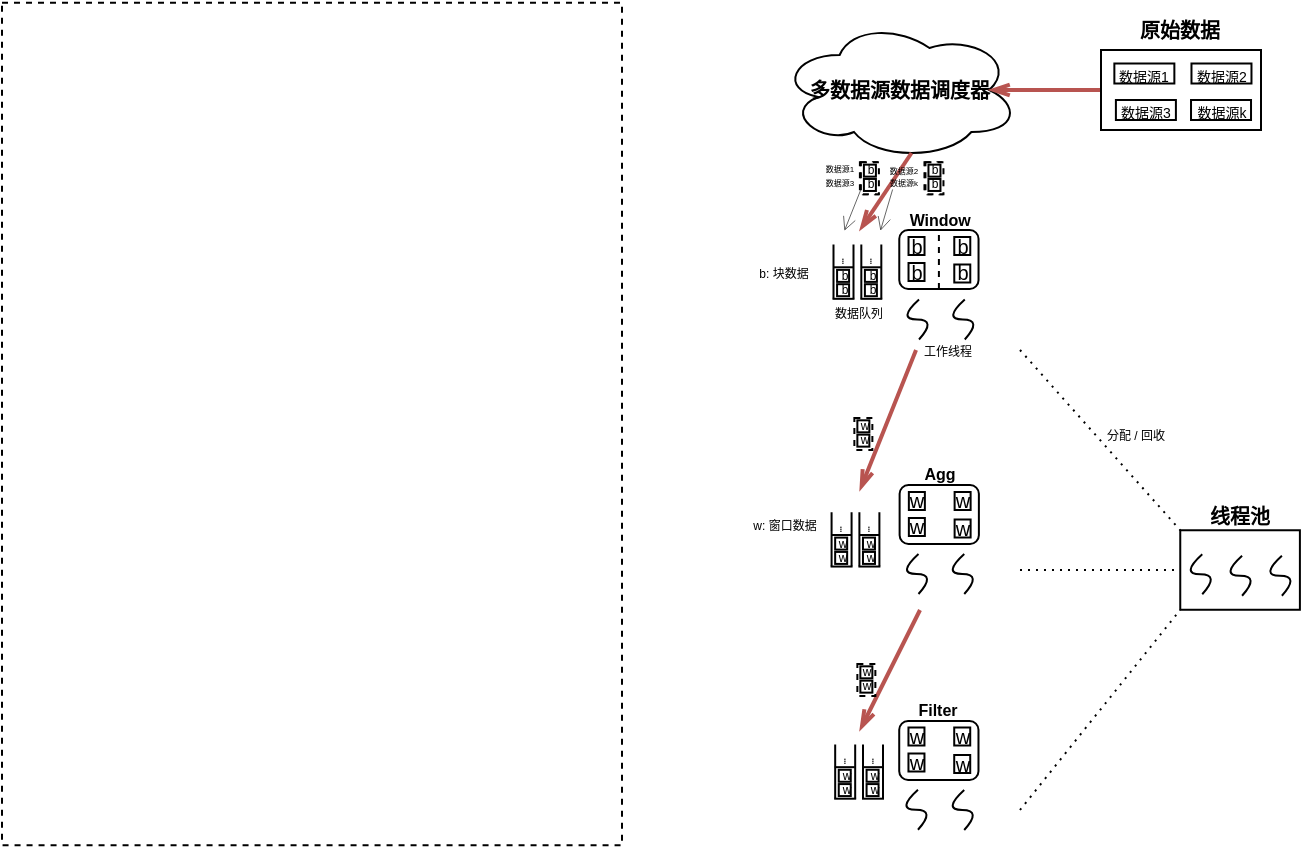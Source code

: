 <mxfile version="16.1.0" type="github">
  <diagram id="TM8jc4NBS-P3mIar8RK_" name="第 1 页">
    <mxGraphModel dx="-599" dy="126" grid="1" gridSize="10" guides="1" tooltips="1" connect="1" arrows="1" fold="1" page="1" pageScale="1" pageWidth="827" pageHeight="1169" math="0" shadow="0">
      <root>
        <mxCell id="0" />
        <mxCell id="1" parent="0" />
        <mxCell id="N-SnZ-NA4u7T5Xd_cY-z-521" value="" style="rounded=0;whiteSpace=wrap;html=1;sketch=0;fontSize=6;dashed=1;" parent="1" vertex="1">
          <mxGeometry x="1359.95" y="136.16" width="9" height="16" as="geometry" />
        </mxCell>
        <mxCell id="N-SnZ-NA4u7T5Xd_cY-z-418" value="" style="rounded=0;whiteSpace=wrap;html=1;sketch=0;fontSize=8;dashed=1;" parent="1" vertex="1">
          <mxGeometry x="931" y="56.36" width="310" height="421.28" as="geometry" />
        </mxCell>
        <mxCell id="N-SnZ-NA4u7T5Xd_cY-z-477" value="" style="rounded=0;whiteSpace=wrap;html=1;sketch=0;fontSize=6;dashed=1;" parent="1" vertex="1">
          <mxGeometry x="1360.45" y="136.16" width="9" height="16" as="geometry" />
        </mxCell>
        <mxCell id="N-SnZ-NA4u7T5Xd_cY-z-318" value="" style="rounded=0;whiteSpace=wrap;html=1;fontSize=10;strokeWidth=1;" parent="1" vertex="1">
          <mxGeometry x="1480.5" y="80" width="80" height="40" as="geometry" />
        </mxCell>
        <mxCell id="N-SnZ-NA4u7T5Xd_cY-z-319" value="&lt;font style=&quot;font-size: 7px&quot;&gt;数据源1&lt;/font&gt;" style="rounded=0;whiteSpace=wrap;html=1;fontSize=10;strokeWidth=1;" parent="1" vertex="1">
          <mxGeometry x="1487.18" y="86.75" width="30" height="10" as="geometry" />
        </mxCell>
        <mxCell id="N-SnZ-NA4u7T5Xd_cY-z-320" value="&lt;font style=&quot;font-size: 7px&quot;&gt;数据源2&lt;/font&gt;" style="rounded=0;whiteSpace=wrap;html=1;fontSize=10;strokeWidth=1;" parent="1" vertex="1">
          <mxGeometry x="1525.74" y="86.75" width="30" height="10" as="geometry" />
        </mxCell>
        <mxCell id="N-SnZ-NA4u7T5Xd_cY-z-322" value="&lt;font style=&quot;font-size: 7px&quot;&gt;数据源k&lt;/font&gt;" style="rounded=0;whiteSpace=wrap;html=1;fontSize=10;strokeWidth=1;" parent="1" vertex="1">
          <mxGeometry x="1525.51" y="105" width="30" height="10" as="geometry" />
        </mxCell>
        <mxCell id="N-SnZ-NA4u7T5Xd_cY-z-323" value="&lt;font size=&quot;1&quot;&gt;&lt;b&gt;多数据源数据调度器&lt;/b&gt;&lt;/font&gt;" style="ellipse;shape=cloud;whiteSpace=wrap;html=1;fontSize=5;strokeWidth=1;" parent="1" vertex="1">
          <mxGeometry x="1319.88" y="65" width="119.76" height="70" as="geometry" />
        </mxCell>
        <mxCell id="N-SnZ-NA4u7T5Xd_cY-z-324" value="&lt;font style=&quot;font-size: 10px&quot;&gt;&lt;b&gt;原始数据&lt;/b&gt;&lt;/font&gt;" style="text;html=1;strokeColor=none;fillColor=none;align=center;verticalAlign=middle;whiteSpace=wrap;rounded=0;sketch=0;" parent="1" vertex="1">
          <mxGeometry x="1496.36" y="60" width="48.29" height="20" as="geometry" />
        </mxCell>
        <mxCell id="N-SnZ-NA4u7T5Xd_cY-z-327" value="" style="rounded=1;whiteSpace=wrap;html=1;" parent="1" vertex="1">
          <mxGeometry x="1379.64" y="170" width="39.63" height="29.5" as="geometry" />
        </mxCell>
        <mxCell id="N-SnZ-NA4u7T5Xd_cY-z-328" value="" style="curved=1;endArrow=none;html=1;endFill=0;endSize=6;strokeWidth=1;" parent="1" edge="1">
          <mxGeometry width="50" height="50" relative="1" as="geometry">
            <mxPoint x="1412.39" y="224.75" as="sourcePoint" />
            <mxPoint x="1412.39" y="204.75" as="targetPoint" />
            <Array as="points">
              <mxPoint x="1421.39" y="214.75" />
              <mxPoint x="1401.39" y="214.75" />
            </Array>
          </mxGeometry>
        </mxCell>
        <mxCell id="N-SnZ-NA4u7T5Xd_cY-z-329" value="" style="curved=1;endArrow=none;html=1;endFill=0;" parent="1" edge="1">
          <mxGeometry width="50" height="50" relative="1" as="geometry">
            <mxPoint x="1389.51" y="224.75" as="sourcePoint" />
            <mxPoint x="1389.51" y="204.75" as="targetPoint" />
            <Array as="points">
              <mxPoint x="1398.51" y="214.75" />
              <mxPoint x="1378.51" y="214.75" />
            </Array>
          </mxGeometry>
        </mxCell>
        <mxCell id="N-SnZ-NA4u7T5Xd_cY-z-330" value="" style="shape=partialRectangle;whiteSpace=wrap;html=1;top=0;bottom=0;fillColor=none;" parent="1" vertex="1">
          <mxGeometry x="1346.75" y="177.81" width="10" height="26" as="geometry" />
        </mxCell>
        <mxCell id="N-SnZ-NA4u7T5Xd_cY-z-331" value="&lt;font style=&quot;font-size: 8px&quot;&gt;&lt;b&gt;&amp;nbsp;Window&lt;/b&gt;&lt;/font&gt;" style="text;html=1;strokeColor=none;fillColor=none;align=center;verticalAlign=middle;whiteSpace=wrap;rounded=0;fontSize=9;" parent="1" vertex="1">
          <mxGeometry x="1379.46" y="160" width="40" height="10" as="geometry" />
        </mxCell>
        <mxCell id="N-SnZ-NA4u7T5Xd_cY-z-332" value="&lt;font style=&quot;line-height: 1.4 ; font-size: 6px&quot;&gt;数据队列&lt;/font&gt;" style="text;html=1;strokeColor=none;fillColor=none;align=center;verticalAlign=middle;whiteSpace=wrap;rounded=0;fontSize=9;" parent="1" vertex="1">
          <mxGeometry x="1344.12" y="206.75" width="30.5" height="8.75" as="geometry" />
        </mxCell>
        <mxCell id="N-SnZ-NA4u7T5Xd_cY-z-333" value="&lt;font style=&quot;font-size: 6px&quot;&gt;工作线程&lt;/font&gt;" style="text;html=1;strokeColor=none;fillColor=none;align=center;verticalAlign=middle;whiteSpace=wrap;rounded=0;fontSize=9;" parent="1" vertex="1">
          <mxGeometry x="1388.02" y="225.5" width="31.98" height="9" as="geometry" />
        </mxCell>
        <mxCell id="N-SnZ-NA4u7T5Xd_cY-z-334" value="" style="rounded=0;whiteSpace=wrap;html=1;strokeWidth=1;" parent="1" vertex="1">
          <mxGeometry x="1348.54" y="189.94" width="6" height="6" as="geometry" />
        </mxCell>
        <mxCell id="N-SnZ-NA4u7T5Xd_cY-z-335" value="&lt;font style=&quot;font-size: 6px&quot;&gt;b&lt;/font&gt;" style="text;html=1;strokeColor=none;fillColor=none;align=center;verticalAlign=middle;whiteSpace=wrap;rounded=0;fontSize=9;" parent="1" vertex="1">
          <mxGeometry x="1347.79" y="188.78" width="8.5" height="6" as="geometry" />
        </mxCell>
        <mxCell id="N-SnZ-NA4u7T5Xd_cY-z-336" value="" style="rounded=0;whiteSpace=wrap;html=1;strokeWidth=1;" parent="1" vertex="1">
          <mxGeometry x="1384.26" y="173.5" width="8" height="9" as="geometry" />
        </mxCell>
        <mxCell id="N-SnZ-NA4u7T5Xd_cY-z-337" value="&lt;font style=&quot;font-size: 10px&quot;&gt;b&lt;/font&gt;" style="text;html=1;strokeColor=none;fillColor=none;align=center;verticalAlign=middle;whiteSpace=wrap;rounded=0;fontSize=9;" parent="1" vertex="1">
          <mxGeometry x="1384.26" y="174.25" width="8.5" height="6.5" as="geometry" />
        </mxCell>
        <mxCell id="N-SnZ-NA4u7T5Xd_cY-z-338" value="" style="rounded=0;whiteSpace=wrap;html=1;strokeWidth=1;" parent="1" vertex="1">
          <mxGeometry x="1384.26" y="186.5" width="8" height="9" as="geometry" />
        </mxCell>
        <mxCell id="N-SnZ-NA4u7T5Xd_cY-z-339" value="&lt;font style=&quot;font-size: 10px&quot;&gt;b&lt;/font&gt;" style="text;html=1;strokeColor=none;fillColor=none;align=center;verticalAlign=middle;whiteSpace=wrap;rounded=0;fontSize=9;" parent="1" vertex="1">
          <mxGeometry x="1384.26" y="187.25" width="8.5" height="6.5" as="geometry" />
        </mxCell>
        <mxCell id="N-SnZ-NA4u7T5Xd_cY-z-340" value="" style="rounded=0;whiteSpace=wrap;html=1;strokeWidth=1;" parent="1" vertex="1">
          <mxGeometry x="1407.14" y="173.5" width="8" height="9" as="geometry" />
        </mxCell>
        <mxCell id="N-SnZ-NA4u7T5Xd_cY-z-341" value="&lt;font style=&quot;font-size: 10px&quot;&gt;b&lt;/font&gt;" style="text;html=1;strokeColor=none;fillColor=none;align=center;verticalAlign=middle;whiteSpace=wrap;rounded=0;fontSize=9;" parent="1" vertex="1">
          <mxGeometry x="1407.14" y="174.25" width="8.5" height="6.5" as="geometry" />
        </mxCell>
        <mxCell id="N-SnZ-NA4u7T5Xd_cY-z-342" value="" style="rounded=0;whiteSpace=wrap;html=1;strokeWidth=1;" parent="1" vertex="1">
          <mxGeometry x="1407.14" y="187.25" width="8" height="9" as="geometry" />
        </mxCell>
        <mxCell id="N-SnZ-NA4u7T5Xd_cY-z-343" value="&lt;font style=&quot;font-size: 10px&quot;&gt;b&lt;/font&gt;" style="text;html=1;strokeColor=none;fillColor=none;align=center;verticalAlign=middle;whiteSpace=wrap;rounded=0;fontSize=9;" parent="1" vertex="1">
          <mxGeometry x="1407.14" y="188" width="8.5" height="6.5" as="geometry" />
        </mxCell>
        <mxCell id="N-SnZ-NA4u7T5Xd_cY-z-344" value="" style="endArrow=none;html=1;rounded=0;fontSize=7;endSize=6;strokeColor=default;strokeWidth=1;" parent="1" edge="1">
          <mxGeometry width="50" height="50" relative="1" as="geometry">
            <mxPoint x="1346.25" y="204.41" as="sourcePoint" />
            <mxPoint x="1357.25" y="204.41" as="targetPoint" />
          </mxGeometry>
        </mxCell>
        <mxCell id="N-SnZ-NA4u7T5Xd_cY-z-345" value="" style="endArrow=none;html=1;rounded=0;fontSize=7;endSize=6;strokeColor=default;strokeWidth=1;" parent="1" edge="1">
          <mxGeometry width="50" height="50" relative="1" as="geometry">
            <mxPoint x="1346.54" y="188.64" as="sourcePoint" />
            <mxPoint x="1356.54" y="188.64" as="targetPoint" />
          </mxGeometry>
        </mxCell>
        <mxCell id="N-SnZ-NA4u7T5Xd_cY-z-355" value="" style="rounded=1;whiteSpace=wrap;html=1;" parent="1" vertex="1">
          <mxGeometry x="1379.81" y="297.5" width="39.63" height="29.5" as="geometry" />
        </mxCell>
        <mxCell id="N-SnZ-NA4u7T5Xd_cY-z-356" value="" style="curved=1;endArrow=none;html=1;endFill=0;endSize=6;strokeWidth=1;" parent="1" edge="1">
          <mxGeometry width="50" height="50" relative="1" as="geometry">
            <mxPoint x="1412.13" y="352" as="sourcePoint" />
            <mxPoint x="1412.13" y="332" as="targetPoint" />
            <Array as="points">
              <mxPoint x="1421.13" y="342" />
              <mxPoint x="1401.13" y="342" />
            </Array>
          </mxGeometry>
        </mxCell>
        <mxCell id="N-SnZ-NA4u7T5Xd_cY-z-357" value="" style="curved=1;endArrow=none;html=1;endFill=0;" parent="1" edge="1">
          <mxGeometry width="50" height="50" relative="1" as="geometry">
            <mxPoint x="1389.25" y="352" as="sourcePoint" />
            <mxPoint x="1389.25" y="332" as="targetPoint" />
            <Array as="points">
              <mxPoint x="1398.25" y="342" />
              <mxPoint x="1378.25" y="342" />
            </Array>
          </mxGeometry>
        </mxCell>
        <mxCell id="N-SnZ-NA4u7T5Xd_cY-z-359" value="&lt;font style=&quot;font-size: 8px&quot;&gt;&lt;b&gt;Agg&lt;/b&gt;&lt;/font&gt;" style="text;html=1;strokeColor=none;fillColor=none;align=center;verticalAlign=middle;whiteSpace=wrap;rounded=0;fontSize=9;" parent="1" vertex="1">
          <mxGeometry x="1379.81" y="287.25" width="40.06" height="10" as="geometry" />
        </mxCell>
        <mxCell id="N-SnZ-NA4u7T5Xd_cY-z-362" value="" style="rounded=0;whiteSpace=wrap;html=1;strokeWidth=1;" parent="1" vertex="1">
          <mxGeometry x="1384.43" y="301" width="8" height="9" as="geometry" />
        </mxCell>
        <mxCell id="N-SnZ-NA4u7T5Xd_cY-z-363" value="&lt;font style=&quot;font-size: 10px&quot;&gt;w&lt;/font&gt;" style="text;html=1;strokeColor=none;fillColor=none;align=center;verticalAlign=middle;whiteSpace=wrap;rounded=0;fontSize=9;" parent="1" vertex="1">
          <mxGeometry x="1383.93" y="301.5" width="8.5" height="6.5" as="geometry" />
        </mxCell>
        <mxCell id="N-SnZ-NA4u7T5Xd_cY-z-364" value="" style="rounded=0;whiteSpace=wrap;html=1;strokeWidth=1;" parent="1" vertex="1">
          <mxGeometry x="1384.43" y="314" width="8" height="9" as="geometry" />
        </mxCell>
        <mxCell id="N-SnZ-NA4u7T5Xd_cY-z-365" value="&lt;font style=&quot;font-size: 10px&quot;&gt;w&lt;/font&gt;" style="text;html=1;strokeColor=none;fillColor=none;align=center;verticalAlign=middle;whiteSpace=wrap;rounded=0;fontSize=9;" parent="1" vertex="1">
          <mxGeometry x="1383.93" y="314.75" width="8.5" height="6.5" as="geometry" />
        </mxCell>
        <mxCell id="N-SnZ-NA4u7T5Xd_cY-z-366" value="" style="rounded=0;whiteSpace=wrap;html=1;strokeWidth=1;" parent="1" vertex="1">
          <mxGeometry x="1407.31" y="301" width="8" height="9" as="geometry" />
        </mxCell>
        <mxCell id="N-SnZ-NA4u7T5Xd_cY-z-367" value="&lt;font style=&quot;font-size: 10px&quot;&gt;w&lt;/font&gt;" style="text;html=1;strokeColor=none;fillColor=none;align=center;verticalAlign=middle;whiteSpace=wrap;rounded=0;fontSize=9;" parent="1" vertex="1">
          <mxGeometry x="1407.31" y="301.75" width="8.5" height="6.5" as="geometry" />
        </mxCell>
        <mxCell id="N-SnZ-NA4u7T5Xd_cY-z-368" value="" style="rounded=0;whiteSpace=wrap;html=1;strokeWidth=1;" parent="1" vertex="1">
          <mxGeometry x="1407.31" y="314.75" width="8" height="9" as="geometry" />
        </mxCell>
        <mxCell id="N-SnZ-NA4u7T5Xd_cY-z-369" value="&lt;font style=&quot;font-size: 10px&quot;&gt;w&lt;/font&gt;" style="text;html=1;strokeColor=none;fillColor=none;align=center;verticalAlign=middle;whiteSpace=wrap;rounded=0;fontSize=9;" parent="1" vertex="1">
          <mxGeometry x="1407.31" y="315.5" width="8.5" height="6.5" as="geometry" />
        </mxCell>
        <mxCell id="N-SnZ-NA4u7T5Xd_cY-z-381" value="" style="rounded=1;whiteSpace=wrap;html=1;" parent="1" vertex="1">
          <mxGeometry x="1379.61" y="415.5" width="39.63" height="29.5" as="geometry" />
        </mxCell>
        <mxCell id="N-SnZ-NA4u7T5Xd_cY-z-382" value="" style="curved=1;endArrow=none;html=1;endFill=0;endSize=6;strokeWidth=1;" parent="1" edge="1">
          <mxGeometry width="50" height="50" relative="1" as="geometry">
            <mxPoint x="1412.11" y="470" as="sourcePoint" />
            <mxPoint x="1412.11" y="450" as="targetPoint" />
            <Array as="points">
              <mxPoint x="1421.11" y="460" />
              <mxPoint x="1401.11" y="460" />
            </Array>
          </mxGeometry>
        </mxCell>
        <mxCell id="N-SnZ-NA4u7T5Xd_cY-z-383" value="" style="curved=1;endArrow=none;html=1;endFill=0;" parent="1" edge="1">
          <mxGeometry width="50" height="50" relative="1" as="geometry">
            <mxPoint x="1388.98" y="469.88" as="sourcePoint" />
            <mxPoint x="1388.98" y="449.88" as="targetPoint" />
            <Array as="points">
              <mxPoint x="1397.98" y="459.88" />
              <mxPoint x="1377.98" y="459.88" />
            </Array>
          </mxGeometry>
        </mxCell>
        <mxCell id="N-SnZ-NA4u7T5Xd_cY-z-385" value="&lt;font style=&quot;font-size: 8px&quot;&gt;&lt;b&gt;Filter&lt;/b&gt;&lt;/font&gt;" style="text;html=1;strokeColor=none;fillColor=none;align=center;verticalAlign=middle;whiteSpace=wrap;rounded=0;fontSize=9;" parent="1" vertex="1">
          <mxGeometry x="1378.8" y="405.25" width="40.06" height="10" as="geometry" />
        </mxCell>
        <mxCell id="N-SnZ-NA4u7T5Xd_cY-z-388" value="" style="rounded=0;whiteSpace=wrap;html=1;strokeWidth=1;" parent="1" vertex="1">
          <mxGeometry x="1384.23" y="418.75" width="8" height="9" as="geometry" />
        </mxCell>
        <mxCell id="N-SnZ-NA4u7T5Xd_cY-z-389" value="&lt;font style=&quot;font-size: 10px&quot;&gt;w&lt;/font&gt;" style="text;html=1;strokeColor=none;fillColor=none;align=center;verticalAlign=middle;whiteSpace=wrap;rounded=0;fontSize=9;" parent="1" vertex="1">
          <mxGeometry x="1383.73" y="419.25" width="8.5" height="6.5" as="geometry" />
        </mxCell>
        <mxCell id="N-SnZ-NA4u7T5Xd_cY-z-390" value="" style="rounded=0;whiteSpace=wrap;html=1;strokeWidth=1;" parent="1" vertex="1">
          <mxGeometry x="1384.23" y="431.75" width="8" height="9" as="geometry" />
        </mxCell>
        <mxCell id="N-SnZ-NA4u7T5Xd_cY-z-391" value="&lt;font style=&quot;font-size: 10px&quot;&gt;w&lt;/font&gt;" style="text;html=1;strokeColor=none;fillColor=none;align=center;verticalAlign=middle;whiteSpace=wrap;rounded=0;fontSize=9;" parent="1" vertex="1">
          <mxGeometry x="1383.73" y="432.5" width="8.5" height="6.5" as="geometry" />
        </mxCell>
        <mxCell id="N-SnZ-NA4u7T5Xd_cY-z-392" value="" style="rounded=0;whiteSpace=wrap;html=1;strokeWidth=1;" parent="1" vertex="1">
          <mxGeometry x="1407.11" y="418.75" width="8" height="9" as="geometry" />
        </mxCell>
        <mxCell id="N-SnZ-NA4u7T5Xd_cY-z-393" value="&lt;font style=&quot;font-size: 10px&quot;&gt;w&lt;/font&gt;" style="text;html=1;strokeColor=none;fillColor=none;align=center;verticalAlign=middle;whiteSpace=wrap;rounded=0;fontSize=9;" parent="1" vertex="1">
          <mxGeometry x="1407.11" y="419.5" width="8.5" height="6.5" as="geometry" />
        </mxCell>
        <mxCell id="N-SnZ-NA4u7T5Xd_cY-z-394" value="" style="rounded=0;whiteSpace=wrap;html=1;strokeWidth=1;" parent="1" vertex="1">
          <mxGeometry x="1407.11" y="432.5" width="8" height="9" as="geometry" />
        </mxCell>
        <mxCell id="N-SnZ-NA4u7T5Xd_cY-z-395" value="&lt;font style=&quot;font-size: 10px&quot;&gt;w&lt;/font&gt;" style="text;html=1;strokeColor=none;fillColor=none;align=center;verticalAlign=middle;whiteSpace=wrap;rounded=0;fontSize=9;" parent="1" vertex="1">
          <mxGeometry x="1406.61" y="433.25" width="8.5" height="6.5" as="geometry" />
        </mxCell>
        <mxCell id="N-SnZ-NA4u7T5Xd_cY-z-407" value="" style="rounded=0;whiteSpace=wrap;html=1;" parent="1" vertex="1">
          <mxGeometry x="1520.13" y="320.13" width="59.82" height="39.75" as="geometry" />
        </mxCell>
        <mxCell id="N-SnZ-NA4u7T5Xd_cY-z-408" value="" style="curved=1;endArrow=none;html=1;endFill=0;" parent="1" edge="1">
          <mxGeometry width="50" height="50" relative="1" as="geometry">
            <mxPoint x="1531.13" y="352.13" as="sourcePoint" />
            <mxPoint x="1531.13" y="332.13" as="targetPoint" />
            <Array as="points">
              <mxPoint x="1540.13" y="342.13" />
              <mxPoint x="1520.13" y="342.13" />
            </Array>
          </mxGeometry>
        </mxCell>
        <mxCell id="N-SnZ-NA4u7T5Xd_cY-z-409" value="" style="curved=1;endArrow=none;html=1;endFill=0;" parent="1" edge="1">
          <mxGeometry width="50" height="50" relative="1" as="geometry">
            <mxPoint x="1551.04" y="352.88" as="sourcePoint" />
            <mxPoint x="1551.04" y="332.88" as="targetPoint" />
            <Array as="points">
              <mxPoint x="1560.04" y="342.88" />
              <mxPoint x="1540.04" y="342.88" />
            </Array>
          </mxGeometry>
        </mxCell>
        <mxCell id="N-SnZ-NA4u7T5Xd_cY-z-410" value="" style="curved=1;endArrow=none;html=1;endFill=0;" parent="1" edge="1">
          <mxGeometry width="50" height="50" relative="1" as="geometry">
            <mxPoint x="1570.95" y="352.88" as="sourcePoint" />
            <mxPoint x="1570.95" y="332.88" as="targetPoint" />
            <Array as="points">
              <mxPoint x="1579.95" y="342.88" />
              <mxPoint x="1559.95" y="342.88" />
            </Array>
          </mxGeometry>
        </mxCell>
        <mxCell id="N-SnZ-NA4u7T5Xd_cY-z-411" value="&lt;b&gt;&lt;font style=&quot;font-size: 10px&quot;&gt;线程池&lt;/font&gt;&lt;/b&gt;" style="text;html=1;strokeColor=none;fillColor=none;align=center;verticalAlign=middle;whiteSpace=wrap;rounded=0;sketch=0;fontSize=8;" parent="1" vertex="1">
          <mxGeometry x="1529.92" y="303" width="40.25" height="19" as="geometry" />
        </mxCell>
        <mxCell id="N-SnZ-NA4u7T5Xd_cY-z-412" value="" style="endArrow=none;dashed=1;html=1;dashPattern=1 3;strokeWidth=1;rounded=1;sketch=0;fontSize=8;curved=0;entryX=0;entryY=0;entryDx=0;entryDy=0;" parent="1" target="N-SnZ-NA4u7T5Xd_cY-z-407" edge="1">
          <mxGeometry width="50" height="50" relative="1" as="geometry">
            <mxPoint x="1440" y="230" as="sourcePoint" />
            <mxPoint x="1530" y="340" as="targetPoint" />
          </mxGeometry>
        </mxCell>
        <mxCell id="N-SnZ-NA4u7T5Xd_cY-z-413" value="&lt;font style=&quot;font-size: 6px&quot;&gt;分配 / 回收&lt;/font&gt;" style="text;html=1;strokeColor=none;fillColor=none;align=center;verticalAlign=middle;whiteSpace=wrap;rounded=0;sketch=0;fontSize=8;" parent="1" vertex="1">
          <mxGeometry x="1477.95" y="266.32" width="40" height="12" as="geometry" />
        </mxCell>
        <mxCell id="N-SnZ-NA4u7T5Xd_cY-z-414" value="" style="endArrow=none;dashed=1;html=1;dashPattern=1 3;strokeWidth=1;rounded=1;sketch=0;fontSize=8;curved=0;entryX=0;entryY=0.5;entryDx=0;entryDy=0;" parent="1" target="N-SnZ-NA4u7T5Xd_cY-z-407" edge="1">
          <mxGeometry width="50" height="50" relative="1" as="geometry">
            <mxPoint x="1440" y="340" as="sourcePoint" />
            <mxPoint x="1510" y="340" as="targetPoint" />
          </mxGeometry>
        </mxCell>
        <mxCell id="N-SnZ-NA4u7T5Xd_cY-z-415" value="" style="endArrow=none;dashed=1;html=1;dashPattern=1 3;strokeWidth=1;rounded=1;sketch=0;fontSize=8;curved=0;entryX=0;entryY=1;entryDx=0;entryDy=0;" parent="1" target="N-SnZ-NA4u7T5Xd_cY-z-407" edge="1">
          <mxGeometry width="50" height="50" relative="1" as="geometry">
            <mxPoint x="1440" y="460" as="sourcePoint" />
            <mxPoint x="1530" y="360" as="targetPoint" />
          </mxGeometry>
        </mxCell>
        <mxCell id="N-SnZ-NA4u7T5Xd_cY-z-416" value="&lt;font style=&quot;font-size: 6px&quot;&gt;b: 块数据&lt;/font&gt;" style="text;html=1;strokeColor=none;fillColor=none;align=center;verticalAlign=middle;whiteSpace=wrap;rounded=0;sketch=0;fontSize=8;" parent="1" vertex="1">
          <mxGeometry x="1300.24" y="182.5" width="43.88" height="17.75" as="geometry" />
        </mxCell>
        <mxCell id="N-SnZ-NA4u7T5Xd_cY-z-417" value="&lt;font style=&quot;font-size: 6px&quot;&gt;w: 窗口数据&lt;/font&gt;" style="text;html=1;strokeColor=none;fillColor=none;align=center;verticalAlign=middle;whiteSpace=wrap;rounded=0;sketch=0;fontSize=8;" parent="1" vertex="1">
          <mxGeometry x="1301.74" y="307.8" width="40.88" height="17.75" as="geometry" />
        </mxCell>
        <mxCell id="N-SnZ-NA4u7T5Xd_cY-z-419" value="" style="endArrow=openThin;html=1;rounded=1;sketch=0;fontSize=8;curved=0;endFill=0;entryX=0.875;entryY=0.5;entryDx=0;entryDy=0;entryPerimeter=0;fillColor=#f8cecc;strokeColor=#b85450;strokeWidth=2;" parent="1" target="N-SnZ-NA4u7T5Xd_cY-z-323" edge="1">
          <mxGeometry width="50" height="50" relative="1" as="geometry">
            <mxPoint x="1480" y="100" as="sourcePoint" />
            <mxPoint x="1420" y="100" as="targetPoint" />
          </mxGeometry>
        </mxCell>
        <mxCell id="N-SnZ-NA4u7T5Xd_cY-z-420" value="" style="endArrow=openThin;html=1;rounded=1;sketch=0;fontSize=8;curved=0;exitX=0.55;exitY=0.95;exitDx=0;exitDy=0;exitPerimeter=0;endFill=0;fillColor=#f8cecc;strokeColor=#b85450;strokeWidth=2;" parent="1" source="N-SnZ-NA4u7T5Xd_cY-z-323" edge="1">
          <mxGeometry width="50" height="50" relative="1" as="geometry">
            <mxPoint x="1061.49" y="326" as="sourcePoint" />
            <mxPoint x="1360" y="170" as="targetPoint" />
          </mxGeometry>
        </mxCell>
        <mxCell id="N-SnZ-NA4u7T5Xd_cY-z-423" value="" style="endArrow=openThin;html=1;rounded=1;sketch=0;fontSize=8;curved=0;endFill=0;exitX=0;exitY=0.5;exitDx=0;exitDy=0;fillColor=#f8cecc;strokeColor=#b85450;strokeWidth=2;" parent="1" source="N-SnZ-NA4u7T5Xd_cY-z-333" edge="1">
          <mxGeometry width="50" height="50" relative="1" as="geometry">
            <mxPoint x="1380" y="226.88" as="sourcePoint" />
            <mxPoint x="1360" y="300" as="targetPoint" />
          </mxGeometry>
        </mxCell>
        <mxCell id="N-SnZ-NA4u7T5Xd_cY-z-426" value="" style="endArrow=openThin;html=1;rounded=1;sketch=0;fontSize=8;curved=0;endFill=0;fillColor=#f8cecc;strokeColor=#b85450;strokeWidth=2;" parent="1" edge="1">
          <mxGeometry width="50" height="50" relative="1" as="geometry">
            <mxPoint x="1390" y="360" as="sourcePoint" />
            <mxPoint x="1360" y="420" as="targetPoint" />
          </mxGeometry>
        </mxCell>
        <mxCell id="N-SnZ-NA4u7T5Xd_cY-z-454" value="&lt;p style=&quot;line-height: 0.2&quot;&gt;.&lt;br&gt;.&lt;br&gt;.&lt;/p&gt;" style="text;html=1;strokeColor=none;fillColor=none;align=center;verticalAlign=middle;whiteSpace=wrap;rounded=0;sketch=0;fontSize=6;" parent="1" vertex="1">
          <mxGeometry x="1347.29" y="178.78" width="9" height="10" as="geometry" />
        </mxCell>
        <mxCell id="N-SnZ-NA4u7T5Xd_cY-z-458" value="" style="endArrow=none;dashed=1;html=1;rounded=1;sketch=0;fontSize=6;curved=0;entryX=0.5;entryY=0;entryDx=0;entryDy=0;exitX=0.5;exitY=1;exitDx=0;exitDy=0;" parent="1" source="N-SnZ-NA4u7T5Xd_cY-z-327" target="N-SnZ-NA4u7T5Xd_cY-z-327" edge="1">
          <mxGeometry width="50" height="50" relative="1" as="geometry">
            <mxPoint x="1450" y="210" as="sourcePoint" />
            <mxPoint x="1500" y="160" as="targetPoint" />
          </mxGeometry>
        </mxCell>
        <mxCell id="N-SnZ-NA4u7T5Xd_cY-z-459" value="" style="rounded=0;whiteSpace=wrap;html=1;strokeWidth=1;" parent="1" vertex="1">
          <mxGeometry x="1348.54" y="197.1" width="6" height="6" as="geometry" />
        </mxCell>
        <mxCell id="N-SnZ-NA4u7T5Xd_cY-z-460" value="&lt;font style=&quot;font-size: 6px&quot;&gt;b&lt;/font&gt;" style="text;html=1;strokeColor=none;fillColor=none;align=center;verticalAlign=middle;whiteSpace=wrap;rounded=0;fontSize=9;" parent="1" vertex="1">
          <mxGeometry x="1347.79" y="195.94" width="8.5" height="6" as="geometry" />
        </mxCell>
        <mxCell id="N-SnZ-NA4u7T5Xd_cY-z-461" value="" style="shape=partialRectangle;whiteSpace=wrap;html=1;top=0;bottom=0;fillColor=none;" parent="1" vertex="1">
          <mxGeometry x="1360.66" y="177.81" width="10" height="26" as="geometry" />
        </mxCell>
        <mxCell id="N-SnZ-NA4u7T5Xd_cY-z-462" value="" style="rounded=0;whiteSpace=wrap;html=1;strokeWidth=1;" parent="1" vertex="1">
          <mxGeometry x="1362.45" y="189.94" width="6" height="6" as="geometry" />
        </mxCell>
        <mxCell id="N-SnZ-NA4u7T5Xd_cY-z-463" value="&lt;font style=&quot;font-size: 6px&quot;&gt;b&lt;/font&gt;" style="text;html=1;strokeColor=none;fillColor=none;align=center;verticalAlign=middle;whiteSpace=wrap;rounded=0;fontSize=9;" parent="1" vertex="1">
          <mxGeometry x="1361.7" y="188.78" width="8.5" height="6" as="geometry" />
        </mxCell>
        <mxCell id="N-SnZ-NA4u7T5Xd_cY-z-464" value="" style="endArrow=none;html=1;rounded=0;fontSize=7;endSize=6;strokeColor=default;strokeWidth=1;" parent="1" edge="1">
          <mxGeometry width="50" height="50" relative="1" as="geometry">
            <mxPoint x="1360.16" y="204.41" as="sourcePoint" />
            <mxPoint x="1371.16" y="204.41" as="targetPoint" />
          </mxGeometry>
        </mxCell>
        <mxCell id="N-SnZ-NA4u7T5Xd_cY-z-465" value="" style="endArrow=none;html=1;rounded=0;fontSize=7;endSize=6;strokeColor=default;strokeWidth=1;" parent="1" edge="1">
          <mxGeometry width="50" height="50" relative="1" as="geometry">
            <mxPoint x="1360.45" y="188.64" as="sourcePoint" />
            <mxPoint x="1370.45" y="188.64" as="targetPoint" />
          </mxGeometry>
        </mxCell>
        <mxCell id="N-SnZ-NA4u7T5Xd_cY-z-466" value="&lt;p style=&quot;line-height: 0.2&quot;&gt;.&lt;br&gt;.&lt;br&gt;.&lt;/p&gt;" style="text;html=1;strokeColor=none;fillColor=none;align=center;verticalAlign=middle;whiteSpace=wrap;rounded=0;sketch=0;fontSize=6;" parent="1" vertex="1">
          <mxGeometry x="1361.2" y="178.78" width="9" height="10" as="geometry" />
        </mxCell>
        <mxCell id="N-SnZ-NA4u7T5Xd_cY-z-467" value="" style="rounded=0;whiteSpace=wrap;html=1;strokeWidth=1;" parent="1" vertex="1">
          <mxGeometry x="1362.45" y="197.1" width="6" height="6" as="geometry" />
        </mxCell>
        <mxCell id="N-SnZ-NA4u7T5Xd_cY-z-468" value="&lt;font style=&quot;font-size: 6px&quot;&gt;b&lt;/font&gt;" style="text;html=1;strokeColor=none;fillColor=none;align=center;verticalAlign=middle;whiteSpace=wrap;rounded=0;fontSize=9;" parent="1" vertex="1">
          <mxGeometry x="1361.7" y="195.94" width="8.5" height="6" as="geometry" />
        </mxCell>
        <mxCell id="N-SnZ-NA4u7T5Xd_cY-z-470" value="" style="rounded=0;whiteSpace=wrap;html=1;strokeWidth=1;" parent="1" vertex="1">
          <mxGeometry x="1361.95" y="137.32" width="6" height="6" as="geometry" />
        </mxCell>
        <mxCell id="N-SnZ-NA4u7T5Xd_cY-z-471" value="&lt;font style=&quot;font-size: 6px&quot;&gt;b&lt;/font&gt;" style="text;html=1;strokeColor=none;fillColor=none;align=center;verticalAlign=middle;whiteSpace=wrap;rounded=0;fontSize=9;" parent="1" vertex="1">
          <mxGeometry x="1361.2" y="136.16" width="8.5" height="6" as="geometry" />
        </mxCell>
        <mxCell id="N-SnZ-NA4u7T5Xd_cY-z-475" value="" style="rounded=0;whiteSpace=wrap;html=1;strokeWidth=1;" parent="1" vertex="1">
          <mxGeometry x="1361.95" y="144.48" width="6" height="6" as="geometry" />
        </mxCell>
        <mxCell id="N-SnZ-NA4u7T5Xd_cY-z-476" value="&lt;font style=&quot;font-size: 6px&quot;&gt;b&lt;/font&gt;" style="text;html=1;strokeColor=none;fillColor=none;align=center;verticalAlign=middle;whiteSpace=wrap;rounded=0;fontSize=9;" parent="1" vertex="1">
          <mxGeometry x="1361.2" y="143.32" width="8.5" height="6" as="geometry" />
        </mxCell>
        <mxCell id="N-SnZ-NA4u7T5Xd_cY-z-478" value="" style="shape=partialRectangle;whiteSpace=wrap;html=1;top=0;bottom=0;fillColor=none;" parent="1" vertex="1">
          <mxGeometry x="1345.79" y="311.67" width="10" height="26" as="geometry" />
        </mxCell>
        <mxCell id="N-SnZ-NA4u7T5Xd_cY-z-479" value="" style="rounded=0;whiteSpace=wrap;html=1;strokeWidth=1;" parent="1" vertex="1">
          <mxGeometry x="1347.58" y="323.8" width="6" height="6" as="geometry" />
        </mxCell>
        <mxCell id="N-SnZ-NA4u7T5Xd_cY-z-480" value="&lt;font style=&quot;font-size: 6px&quot;&gt;w&lt;/font&gt;" style="text;html=1;strokeColor=none;fillColor=none;align=center;verticalAlign=middle;whiteSpace=wrap;rounded=0;fontSize=9;" parent="1" vertex="1">
          <mxGeometry x="1346.83" y="322.64" width="8.5" height="6" as="geometry" />
        </mxCell>
        <mxCell id="N-SnZ-NA4u7T5Xd_cY-z-481" value="" style="endArrow=none;html=1;rounded=0;fontSize=7;endSize=6;strokeColor=default;strokeWidth=1;" parent="1" edge="1">
          <mxGeometry width="50" height="50" relative="1" as="geometry">
            <mxPoint x="1345.29" y="338.27" as="sourcePoint" />
            <mxPoint x="1356.29" y="338.27" as="targetPoint" />
          </mxGeometry>
        </mxCell>
        <mxCell id="N-SnZ-NA4u7T5Xd_cY-z-482" value="" style="endArrow=none;html=1;rounded=0;fontSize=7;endSize=6;strokeColor=default;strokeWidth=1;" parent="1" edge="1">
          <mxGeometry width="50" height="50" relative="1" as="geometry">
            <mxPoint x="1345.58" y="322.5" as="sourcePoint" />
            <mxPoint x="1355.58" y="322.5" as="targetPoint" />
          </mxGeometry>
        </mxCell>
        <mxCell id="N-SnZ-NA4u7T5Xd_cY-z-483" value="&lt;p style=&quot;line-height: 0.2&quot;&gt;.&lt;br&gt;.&lt;br&gt;.&lt;/p&gt;" style="text;html=1;strokeColor=none;fillColor=none;align=center;verticalAlign=middle;whiteSpace=wrap;rounded=0;sketch=0;fontSize=6;" parent="1" vertex="1">
          <mxGeometry x="1346.33" y="312.64" width="9" height="10" as="geometry" />
        </mxCell>
        <mxCell id="N-SnZ-NA4u7T5Xd_cY-z-484" value="" style="rounded=0;whiteSpace=wrap;html=1;strokeWidth=1;" parent="1" vertex="1">
          <mxGeometry x="1347.58" y="330.96" width="6" height="6" as="geometry" />
        </mxCell>
        <mxCell id="N-SnZ-NA4u7T5Xd_cY-z-485" value="&lt;font style=&quot;font-size: 6px&quot;&gt;w&lt;/font&gt;" style="text;html=1;strokeColor=none;fillColor=none;align=center;verticalAlign=middle;whiteSpace=wrap;rounded=0;fontSize=9;" parent="1" vertex="1">
          <mxGeometry x="1346.83" y="329.8" width="8.5" height="6" as="geometry" />
        </mxCell>
        <mxCell id="N-SnZ-NA4u7T5Xd_cY-z-486" value="" style="shape=partialRectangle;whiteSpace=wrap;html=1;top=0;bottom=0;fillColor=none;" parent="1" vertex="1">
          <mxGeometry x="1359.7" y="311.67" width="10" height="26" as="geometry" />
        </mxCell>
        <mxCell id="N-SnZ-NA4u7T5Xd_cY-z-487" value="" style="rounded=0;whiteSpace=wrap;html=1;strokeWidth=1;" parent="1" vertex="1">
          <mxGeometry x="1361.49" y="323.8" width="6" height="6" as="geometry" />
        </mxCell>
        <mxCell id="N-SnZ-NA4u7T5Xd_cY-z-488" value="&lt;font style=&quot;font-size: 6px&quot;&gt;w&lt;/font&gt;" style="text;html=1;strokeColor=none;fillColor=none;align=center;verticalAlign=middle;whiteSpace=wrap;rounded=0;fontSize=9;" parent="1" vertex="1">
          <mxGeometry x="1360.74" y="322.64" width="8.5" height="6" as="geometry" />
        </mxCell>
        <mxCell id="N-SnZ-NA4u7T5Xd_cY-z-489" value="" style="endArrow=none;html=1;rounded=0;fontSize=7;endSize=6;strokeColor=default;strokeWidth=1;" parent="1" edge="1">
          <mxGeometry width="50" height="50" relative="1" as="geometry">
            <mxPoint x="1359.2" y="338.27" as="sourcePoint" />
            <mxPoint x="1370.2" y="338.27" as="targetPoint" />
          </mxGeometry>
        </mxCell>
        <mxCell id="N-SnZ-NA4u7T5Xd_cY-z-490" value="" style="endArrow=none;html=1;rounded=0;fontSize=7;endSize=6;strokeColor=default;strokeWidth=1;" parent="1" edge="1">
          <mxGeometry width="50" height="50" relative="1" as="geometry">
            <mxPoint x="1359.49" y="322.5" as="sourcePoint" />
            <mxPoint x="1369.49" y="322.5" as="targetPoint" />
          </mxGeometry>
        </mxCell>
        <mxCell id="N-SnZ-NA4u7T5Xd_cY-z-491" value="&lt;p style=&quot;line-height: 0.2&quot;&gt;.&lt;br&gt;.&lt;br&gt;.&lt;/p&gt;" style="text;html=1;strokeColor=none;fillColor=none;align=center;verticalAlign=middle;whiteSpace=wrap;rounded=0;sketch=0;fontSize=6;" parent="1" vertex="1">
          <mxGeometry x="1360.24" y="312.64" width="9" height="10" as="geometry" />
        </mxCell>
        <mxCell id="N-SnZ-NA4u7T5Xd_cY-z-492" value="" style="rounded=0;whiteSpace=wrap;html=1;strokeWidth=1;" parent="1" vertex="1">
          <mxGeometry x="1361.49" y="330.96" width="6" height="6" as="geometry" />
        </mxCell>
        <mxCell id="N-SnZ-NA4u7T5Xd_cY-z-493" value="&lt;font style=&quot;font-size: 6px&quot;&gt;w&lt;/font&gt;" style="text;html=1;strokeColor=none;fillColor=none;align=center;verticalAlign=middle;whiteSpace=wrap;rounded=0;fontSize=9;" parent="1" vertex="1">
          <mxGeometry x="1360.74" y="329.8" width="8.5" height="6" as="geometry" />
        </mxCell>
        <mxCell id="N-SnZ-NA4u7T5Xd_cY-z-494" value="" style="rounded=0;whiteSpace=wrap;html=1;sketch=0;fontSize=6;dashed=1;" parent="1" vertex="1">
          <mxGeometry x="1357.18" y="264" width="9" height="16" as="geometry" />
        </mxCell>
        <mxCell id="N-SnZ-NA4u7T5Xd_cY-z-495" value="" style="rounded=0;whiteSpace=wrap;html=1;strokeWidth=1;" parent="1" vertex="1">
          <mxGeometry x="1358.68" y="265.16" width="6" height="6" as="geometry" />
        </mxCell>
        <mxCell id="N-SnZ-NA4u7T5Xd_cY-z-496" value="&lt;font style=&quot;font-size: 6px&quot;&gt;w&lt;/font&gt;" style="text;html=1;strokeColor=none;fillColor=none;align=center;verticalAlign=middle;whiteSpace=wrap;rounded=0;fontSize=9;" parent="1" vertex="1">
          <mxGeometry x="1357.93" y="264" width="8.5" height="6" as="geometry" />
        </mxCell>
        <mxCell id="N-SnZ-NA4u7T5Xd_cY-z-497" value="" style="rounded=0;whiteSpace=wrap;html=1;strokeWidth=1;" parent="1" vertex="1">
          <mxGeometry x="1358.68" y="272.32" width="6" height="6" as="geometry" />
        </mxCell>
        <mxCell id="N-SnZ-NA4u7T5Xd_cY-z-498" value="&lt;font style=&quot;font-size: 6px&quot;&gt;w&lt;/font&gt;" style="text;html=1;strokeColor=none;fillColor=none;align=center;verticalAlign=middle;whiteSpace=wrap;rounded=0;fontSize=9;" parent="1" vertex="1">
          <mxGeometry x="1357.93" y="271.16" width="8.5" height="6" as="geometry" />
        </mxCell>
        <mxCell id="N-SnZ-NA4u7T5Xd_cY-z-499" value="" style="shape=partialRectangle;whiteSpace=wrap;html=1;top=0;bottom=0;fillColor=none;" parent="1" vertex="1">
          <mxGeometry x="1347.59" y="427.75" width="10" height="26" as="geometry" />
        </mxCell>
        <mxCell id="N-SnZ-NA4u7T5Xd_cY-z-500" value="" style="rounded=0;whiteSpace=wrap;html=1;strokeWidth=1;" parent="1" vertex="1">
          <mxGeometry x="1349.38" y="439.88" width="6" height="6" as="geometry" />
        </mxCell>
        <mxCell id="N-SnZ-NA4u7T5Xd_cY-z-501" value="&lt;font style=&quot;font-size: 6px&quot;&gt;w&lt;/font&gt;" style="text;html=1;strokeColor=none;fillColor=none;align=center;verticalAlign=middle;whiteSpace=wrap;rounded=0;fontSize=9;" parent="1" vertex="1">
          <mxGeometry x="1348.63" y="438.72" width="8.5" height="6" as="geometry" />
        </mxCell>
        <mxCell id="N-SnZ-NA4u7T5Xd_cY-z-502" value="" style="endArrow=none;html=1;rounded=0;fontSize=7;endSize=6;strokeColor=default;strokeWidth=1;" parent="1" edge="1">
          <mxGeometry width="50" height="50" relative="1" as="geometry">
            <mxPoint x="1347.09" y="454.35" as="sourcePoint" />
            <mxPoint x="1358.09" y="454.35" as="targetPoint" />
          </mxGeometry>
        </mxCell>
        <mxCell id="N-SnZ-NA4u7T5Xd_cY-z-503" value="" style="endArrow=none;html=1;rounded=0;fontSize=7;endSize=6;strokeColor=default;strokeWidth=1;" parent="1" edge="1">
          <mxGeometry width="50" height="50" relative="1" as="geometry">
            <mxPoint x="1347.38" y="438.58" as="sourcePoint" />
            <mxPoint x="1357.38" y="438.58" as="targetPoint" />
          </mxGeometry>
        </mxCell>
        <mxCell id="N-SnZ-NA4u7T5Xd_cY-z-504" value="&lt;p style=&quot;line-height: 0.2&quot;&gt;.&lt;br&gt;.&lt;br&gt;.&lt;/p&gt;" style="text;html=1;strokeColor=none;fillColor=none;align=center;verticalAlign=middle;whiteSpace=wrap;rounded=0;sketch=0;fontSize=6;" parent="1" vertex="1">
          <mxGeometry x="1348.13" y="428.72" width="9" height="10" as="geometry" />
        </mxCell>
        <mxCell id="N-SnZ-NA4u7T5Xd_cY-z-505" value="" style="rounded=0;whiteSpace=wrap;html=1;strokeWidth=1;" parent="1" vertex="1">
          <mxGeometry x="1349.38" y="447.04" width="6" height="6" as="geometry" />
        </mxCell>
        <mxCell id="N-SnZ-NA4u7T5Xd_cY-z-506" value="&lt;font style=&quot;font-size: 6px&quot;&gt;w&lt;/font&gt;" style="text;html=1;strokeColor=none;fillColor=none;align=center;verticalAlign=middle;whiteSpace=wrap;rounded=0;fontSize=9;" parent="1" vertex="1">
          <mxGeometry x="1348.63" y="445.88" width="8.5" height="6" as="geometry" />
        </mxCell>
        <mxCell id="N-SnZ-NA4u7T5Xd_cY-z-507" value="" style="shape=partialRectangle;whiteSpace=wrap;html=1;top=0;bottom=0;fillColor=none;" parent="1" vertex="1">
          <mxGeometry x="1361.5" y="427.75" width="10" height="26" as="geometry" />
        </mxCell>
        <mxCell id="N-SnZ-NA4u7T5Xd_cY-z-508" value="" style="rounded=0;whiteSpace=wrap;html=1;strokeWidth=1;" parent="1" vertex="1">
          <mxGeometry x="1363.29" y="439.88" width="6" height="6" as="geometry" />
        </mxCell>
        <mxCell id="N-SnZ-NA4u7T5Xd_cY-z-509" value="&lt;font style=&quot;font-size: 6px&quot;&gt;w&lt;/font&gt;" style="text;html=1;strokeColor=none;fillColor=none;align=center;verticalAlign=middle;whiteSpace=wrap;rounded=0;fontSize=9;" parent="1" vertex="1">
          <mxGeometry x="1362.54" y="438.72" width="8.5" height="6" as="geometry" />
        </mxCell>
        <mxCell id="N-SnZ-NA4u7T5Xd_cY-z-510" value="" style="endArrow=none;html=1;rounded=0;fontSize=7;endSize=6;strokeColor=default;strokeWidth=1;" parent="1" edge="1">
          <mxGeometry width="50" height="50" relative="1" as="geometry">
            <mxPoint x="1361.0" y="454.35" as="sourcePoint" />
            <mxPoint x="1372" y="454.35" as="targetPoint" />
          </mxGeometry>
        </mxCell>
        <mxCell id="N-SnZ-NA4u7T5Xd_cY-z-511" value="" style="endArrow=none;html=1;rounded=0;fontSize=7;endSize=6;strokeColor=default;strokeWidth=1;" parent="1" edge="1">
          <mxGeometry width="50" height="50" relative="1" as="geometry">
            <mxPoint x="1361.29" y="438.58" as="sourcePoint" />
            <mxPoint x="1371.29" y="438.58" as="targetPoint" />
          </mxGeometry>
        </mxCell>
        <mxCell id="N-SnZ-NA4u7T5Xd_cY-z-512" value="&lt;p style=&quot;line-height: 0.2&quot;&gt;.&lt;br&gt;.&lt;br&gt;.&lt;/p&gt;" style="text;html=1;strokeColor=none;fillColor=none;align=center;verticalAlign=middle;whiteSpace=wrap;rounded=0;sketch=0;fontSize=6;" parent="1" vertex="1">
          <mxGeometry x="1362.04" y="428.72" width="9" height="10" as="geometry" />
        </mxCell>
        <mxCell id="N-SnZ-NA4u7T5Xd_cY-z-513" value="" style="rounded=0;whiteSpace=wrap;html=1;strokeWidth=1;" parent="1" vertex="1">
          <mxGeometry x="1363.29" y="447.04" width="6" height="6" as="geometry" />
        </mxCell>
        <mxCell id="N-SnZ-NA4u7T5Xd_cY-z-514" value="&lt;font style=&quot;font-size: 6px&quot;&gt;w&lt;/font&gt;" style="text;html=1;strokeColor=none;fillColor=none;align=center;verticalAlign=middle;whiteSpace=wrap;rounded=0;fontSize=9;" parent="1" vertex="1">
          <mxGeometry x="1362.54" y="445.88" width="8.5" height="6" as="geometry" />
        </mxCell>
        <mxCell id="N-SnZ-NA4u7T5Xd_cY-z-515" value="" style="rounded=0;whiteSpace=wrap;html=1;sketch=0;fontSize=6;dashed=1;" parent="1" vertex="1">
          <mxGeometry x="1358.68" y="387" width="9" height="16" as="geometry" />
        </mxCell>
        <mxCell id="N-SnZ-NA4u7T5Xd_cY-z-516" value="" style="rounded=0;whiteSpace=wrap;html=1;strokeWidth=1;" parent="1" vertex="1">
          <mxGeometry x="1360.18" y="388.16" width="6" height="6" as="geometry" />
        </mxCell>
        <mxCell id="N-SnZ-NA4u7T5Xd_cY-z-517" value="&lt;font style=&quot;font-size: 6px&quot;&gt;w&lt;/font&gt;" style="text;html=1;strokeColor=none;fillColor=none;align=center;verticalAlign=middle;whiteSpace=wrap;rounded=0;fontSize=9;" parent="1" vertex="1">
          <mxGeometry x="1359.43" y="387" width="8.5" height="6" as="geometry" />
        </mxCell>
        <mxCell id="N-SnZ-NA4u7T5Xd_cY-z-518" value="" style="rounded=0;whiteSpace=wrap;html=1;strokeWidth=1;" parent="1" vertex="1">
          <mxGeometry x="1360.18" y="395.32" width="6" height="6" as="geometry" />
        </mxCell>
        <mxCell id="N-SnZ-NA4u7T5Xd_cY-z-519" value="&lt;font style=&quot;font-size: 6px&quot;&gt;w&lt;/font&gt;" style="text;html=1;strokeColor=none;fillColor=none;align=center;verticalAlign=middle;whiteSpace=wrap;rounded=0;fontSize=9;" parent="1" vertex="1">
          <mxGeometry x="1359.43" y="394.16" width="8.5" height="6" as="geometry" />
        </mxCell>
        <mxCell id="N-SnZ-NA4u7T5Xd_cY-z-520" value="&lt;font style=&quot;font-size: 7px&quot;&gt;数据源3&lt;/font&gt;" style="rounded=0;whiteSpace=wrap;html=1;fontSize=10;strokeWidth=1;" parent="1" vertex="1">
          <mxGeometry x="1487.95" y="105" width="30" height="10" as="geometry" />
        </mxCell>
        <mxCell id="AdIuGmh6w0Zo5zslEujJ-3" value="&lt;font style=&quot;font-size: 4px&quot;&gt;数据源1&lt;/font&gt;" style="text;html=1;strokeColor=none;fillColor=none;align=center;verticalAlign=middle;whiteSpace=wrap;rounded=0;fontSize=3;" vertex="1" parent="1">
          <mxGeometry x="1340" y="137.82" width="19.95" height="5" as="geometry" />
        </mxCell>
        <mxCell id="AdIuGmh6w0Zo5zslEujJ-4" value="&lt;font style=&quot;font-size: 4px&quot;&gt;数据源3&lt;/font&gt;" style="text;html=1;strokeColor=none;fillColor=none;align=center;verticalAlign=middle;whiteSpace=wrap;rounded=0;fontSize=3;" vertex="1" parent="1">
          <mxGeometry x="1340" y="144.98" width="19.95" height="5" as="geometry" />
        </mxCell>
        <mxCell id="AdIuGmh6w0Zo5zslEujJ-7" value="" style="rounded=0;whiteSpace=wrap;html=1;sketch=0;fontSize=6;dashed=1;" vertex="1" parent="1">
          <mxGeometry x="1392.23" y="136.16" width="9" height="16" as="geometry" />
        </mxCell>
        <mxCell id="AdIuGmh6w0Zo5zslEujJ-8" value="" style="rounded=0;whiteSpace=wrap;html=1;sketch=0;fontSize=6;dashed=1;" vertex="1" parent="1">
          <mxGeometry x="1392.73" y="136.16" width="9" height="16" as="geometry" />
        </mxCell>
        <mxCell id="AdIuGmh6w0Zo5zslEujJ-9" value="" style="rounded=0;whiteSpace=wrap;html=1;strokeWidth=1;" vertex="1" parent="1">
          <mxGeometry x="1394.23" y="137.32" width="6" height="6" as="geometry" />
        </mxCell>
        <mxCell id="AdIuGmh6w0Zo5zslEujJ-10" value="&lt;font style=&quot;font-size: 6px&quot;&gt;b&lt;/font&gt;" style="text;html=1;strokeColor=none;fillColor=none;align=center;verticalAlign=middle;whiteSpace=wrap;rounded=0;fontSize=9;" vertex="1" parent="1">
          <mxGeometry x="1393.48" y="136.16" width="8.5" height="6" as="geometry" />
        </mxCell>
        <mxCell id="AdIuGmh6w0Zo5zslEujJ-11" value="" style="rounded=0;whiteSpace=wrap;html=1;strokeWidth=1;" vertex="1" parent="1">
          <mxGeometry x="1394.23" y="144.48" width="6" height="6" as="geometry" />
        </mxCell>
        <mxCell id="AdIuGmh6w0Zo5zslEujJ-12" value="&lt;font style=&quot;font-size: 6px&quot;&gt;b&lt;/font&gt;" style="text;html=1;strokeColor=none;fillColor=none;align=center;verticalAlign=middle;whiteSpace=wrap;rounded=0;fontSize=9;" vertex="1" parent="1">
          <mxGeometry x="1393.48" y="143.32" width="8.5" height="6" as="geometry" />
        </mxCell>
        <mxCell id="AdIuGmh6w0Zo5zslEujJ-13" value="&lt;font style=&quot;font-size: 4px&quot;&gt;数据源2&lt;/font&gt;" style="text;html=1;strokeColor=none;fillColor=none;align=center;verticalAlign=middle;whiteSpace=wrap;rounded=0;fontSize=3;" vertex="1" parent="1">
          <mxGeometry x="1370" y="138.32" width="24.23" height="5" as="geometry" />
        </mxCell>
        <mxCell id="AdIuGmh6w0Zo5zslEujJ-14" value="&lt;font style=&quot;font-size: 4px&quot;&gt;数据源k&lt;/font&gt;" style="text;html=1;strokeColor=none;fillColor=none;align=center;verticalAlign=middle;whiteSpace=wrap;rounded=0;fontSize=3;" vertex="1" parent="1">
          <mxGeometry x="1370" y="144.48" width="24.23" height="5" as="geometry" />
        </mxCell>
        <mxCell id="AdIuGmh6w0Zo5zslEujJ-15" value="" style="endArrow=none;html=1;rounded=0;fontSize=3;entryX=0.006;entryY=0.865;entryDx=0;entryDy=0;entryPerimeter=0;strokeWidth=0.3;startArrow=open;startFill=0;" edge="1" parent="1" target="N-SnZ-NA4u7T5Xd_cY-z-521">
          <mxGeometry width="50" height="50" relative="1" as="geometry">
            <mxPoint x="1352" y="170" as="sourcePoint" />
            <mxPoint x="1350" y="160" as="targetPoint" />
          </mxGeometry>
        </mxCell>
        <mxCell id="AdIuGmh6w0Zo5zslEujJ-16" value="" style="endArrow=none;html=1;rounded=0;fontSize=3;entryX=0.25;entryY=1;entryDx=0;entryDy=0;strokeWidth=0.3;startArrow=open;startFill=0;" edge="1" parent="1" target="AdIuGmh6w0Zo5zslEujJ-14">
          <mxGeometry width="50" height="50" relative="1" as="geometry">
            <mxPoint x="1370" y="170" as="sourcePoint" />
            <mxPoint x="1370.004" y="160.0" as="targetPoint" />
          </mxGeometry>
        </mxCell>
      </root>
    </mxGraphModel>
  </diagram>
</mxfile>
